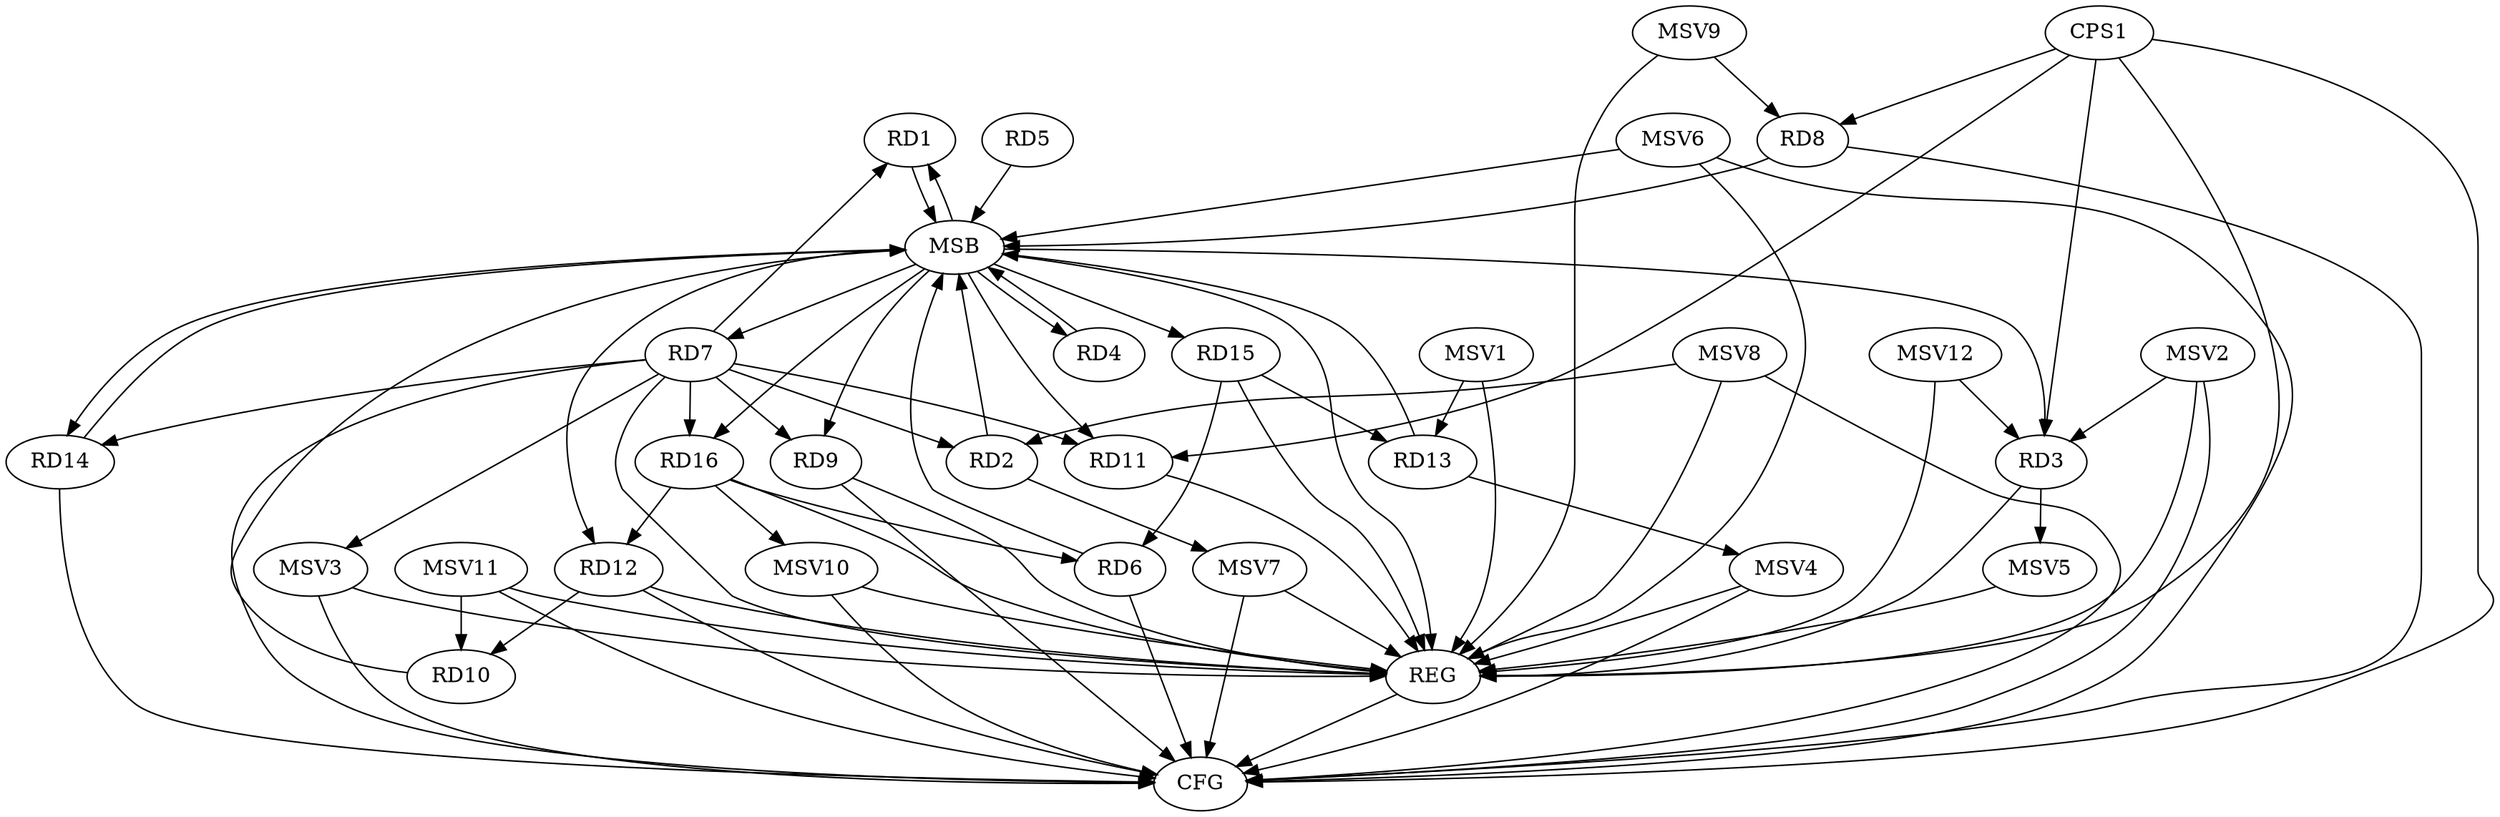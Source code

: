 strict digraph G {
  RD1 [ label="RD1" ];
  RD2 [ label="RD2" ];
  RD3 [ label="RD3" ];
  RD4 [ label="RD4" ];
  RD5 [ label="RD5" ];
  RD6 [ label="RD6" ];
  RD7 [ label="RD7" ];
  RD8 [ label="RD8" ];
  RD9 [ label="RD9" ];
  RD10 [ label="RD10" ];
  RD11 [ label="RD11" ];
  RD12 [ label="RD12" ];
  RD13 [ label="RD13" ];
  RD14 [ label="RD14" ];
  RD15 [ label="RD15" ];
  RD16 [ label="RD16" ];
  CPS1 [ label="CPS1" ];
  REG [ label="REG" ];
  MSB [ label="MSB" ];
  CFG [ label="CFG" ];
  MSV1 [ label="MSV1" ];
  MSV2 [ label="MSV2" ];
  MSV3 [ label="MSV3" ];
  MSV4 [ label="MSV4" ];
  MSV5 [ label="MSV5" ];
  MSV6 [ label="MSV6" ];
  MSV7 [ label="MSV7" ];
  MSV8 [ label="MSV8" ];
  MSV9 [ label="MSV9" ];
  MSV10 [ label="MSV10" ];
  MSV11 [ label="MSV11" ];
  MSV12 [ label="MSV12" ];
  RD15 -> RD6;
  RD16 -> RD6;
  RD7 -> RD14;
  RD7 -> RD16;
  RD12 -> RD10;
  RD16 -> RD12;
  RD15 -> RD13;
  CPS1 -> RD11;
  CPS1 -> RD8;
  CPS1 -> RD3;
  RD3 -> REG;
  RD7 -> REG;
  RD9 -> REG;
  RD11 -> REG;
  RD12 -> REG;
  RD15 -> REG;
  RD16 -> REG;
  CPS1 -> REG;
  RD1 -> MSB;
  MSB -> RD15;
  MSB -> REG;
  RD2 -> MSB;
  MSB -> RD7;
  RD4 -> MSB;
  MSB -> RD3;
  MSB -> RD9;
  RD5 -> MSB;
  MSB -> RD11;
  MSB -> RD16;
  RD6 -> MSB;
  RD8 -> MSB;
  MSB -> RD12;
  RD10 -> MSB;
  MSB -> RD1;
  RD13 -> MSB;
  MSB -> RD14;
  RD14 -> MSB;
  MSB -> RD4;
  RD6 -> CFG;
  CPS1 -> CFG;
  RD8 -> CFG;
  RD12 -> CFG;
  RD9 -> CFG;
  RD14 -> CFG;
  REG -> CFG;
  RD7 -> CFG;
  RD7 -> RD1;
  RD7 -> RD9;
  RD7 -> RD2;
  RD7 -> RD11;
  MSV1 -> RD13;
  MSV1 -> REG;
  MSV2 -> RD3;
  MSV2 -> REG;
  MSV2 -> CFG;
  RD7 -> MSV3;
  MSV3 -> REG;
  MSV3 -> CFG;
  RD13 -> MSV4;
  MSV4 -> REG;
  MSV4 -> CFG;
  RD3 -> MSV5;
  MSV5 -> REG;
  MSV6 -> MSB;
  MSV6 -> REG;
  MSV6 -> CFG;
  RD2 -> MSV7;
  MSV7 -> REG;
  MSV7 -> CFG;
  MSV8 -> RD2;
  MSV8 -> REG;
  MSV8 -> CFG;
  MSV9 -> RD8;
  MSV9 -> REG;
  RD16 -> MSV10;
  MSV10 -> REG;
  MSV10 -> CFG;
  MSV11 -> RD10;
  MSV11 -> REG;
  MSV11 -> CFG;
  MSV12 -> RD3;
  MSV12 -> REG;
}
